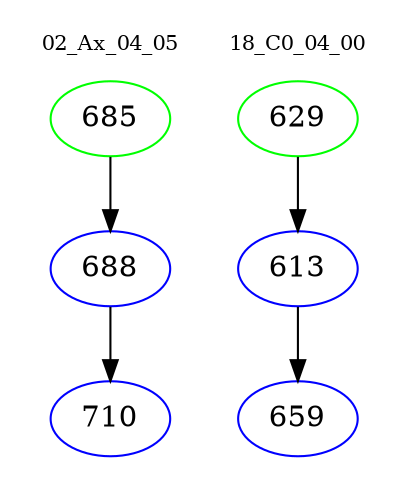 digraph{
subgraph cluster_0 {
color = white
label = "02_Ax_04_05";
fontsize=10;
T0_685 [label="685", color="green"]
T0_685 -> T0_688 [color="black"]
T0_688 [label="688", color="blue"]
T0_688 -> T0_710 [color="black"]
T0_710 [label="710", color="blue"]
}
subgraph cluster_1 {
color = white
label = "18_C0_04_00";
fontsize=10;
T1_629 [label="629", color="green"]
T1_629 -> T1_613 [color="black"]
T1_613 [label="613", color="blue"]
T1_613 -> T1_659 [color="black"]
T1_659 [label="659", color="blue"]
}
}
